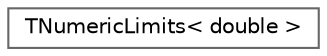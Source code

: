 digraph "Graphical Class Hierarchy"
{
 // INTERACTIVE_SVG=YES
 // LATEX_PDF_SIZE
  bgcolor="transparent";
  edge [fontname=Helvetica,fontsize=10,labelfontname=Helvetica,labelfontsize=10];
  node [fontname=Helvetica,fontsize=10,shape=box,height=0.2,width=0.4];
  rankdir="LR";
  Node0 [id="Node000000",label="TNumericLimits\< double \>",height=0.2,width=0.4,color="grey40", fillcolor="white", style="filled",URL="$d0/d8b/structTNumericLimits_3_01double_01_4.html",tooltip=" "];
}
